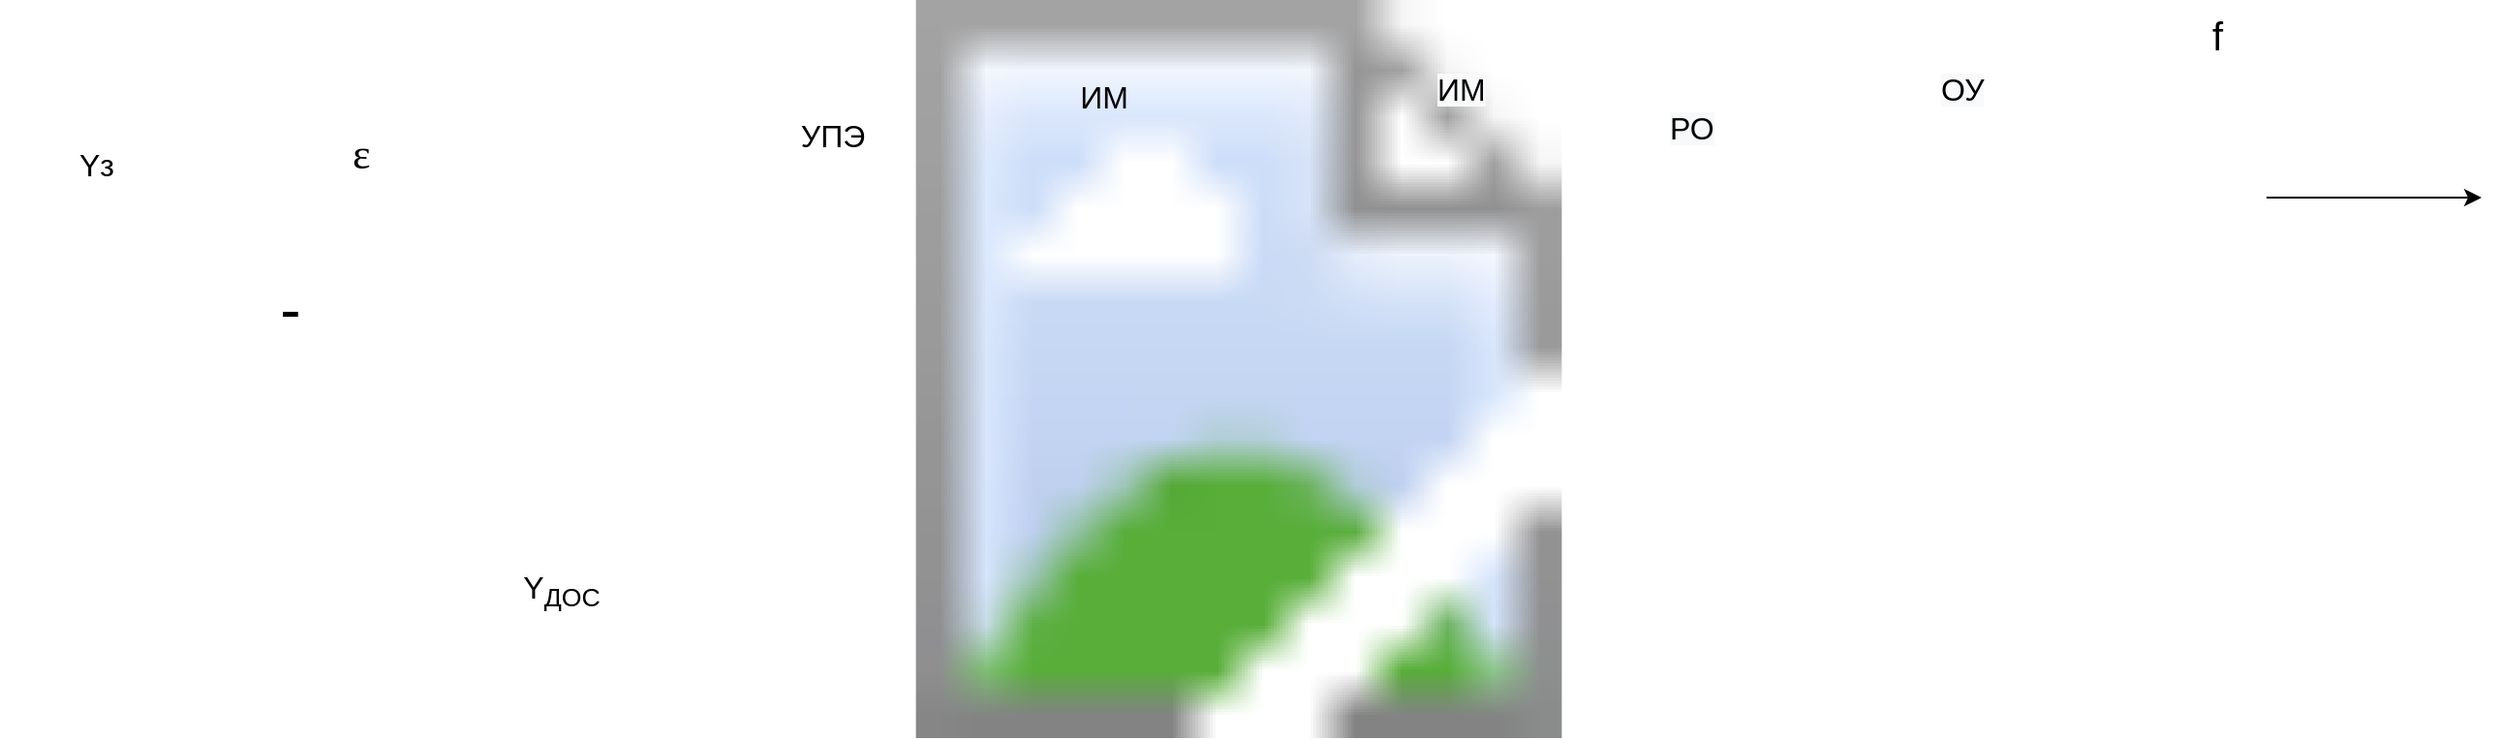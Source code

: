 <mxfile version="13.8.6" type="github">
  <diagram id="prtHgNgQTEPvFCAcTncT" name="Page-1">
    <mxGraphModel dx="1447" dy="803" grid="1" gridSize="10" guides="1" tooltips="1" connect="1" arrows="1" fold="1" page="1" pageScale="1" pageWidth="827" pageHeight="1169" backgroundImage="{&quot;src&quot;:&quot;https://sun9-62.userapi.com/bUwdQ_r1Hbyqh9aFNi7pPQg1DMhLqKl3jtLLug/gmX9P6yV-Qw.jpg&quot;,&quot;width&quot;:&quot;1279&quot;,&quot;height&quot;:&quot;381&quot;}" math="0" shadow="0">
      <root>
        <mxCell id="0" />
        <mxCell id="1" parent="0" />
        <mxCell id="dAuIzSRJb59oHiqUjFUF-1" value="&lt;font style=&quot;font-size: 16px&quot;&gt;Yз&lt;/font&gt;" style="text;html=1;strokeColor=none;fillColor=none;align=center;verticalAlign=middle;whiteSpace=wrap;rounded=0;" vertex="1" parent="1">
          <mxGeometry x="30" y="70" width="40" height="30" as="geometry" />
        </mxCell>
        <mxCell id="dAuIzSRJb59oHiqUjFUF-2" value="&lt;font style=&quot;font-size: 32px&quot;&gt;-&lt;/font&gt;" style="text;html=1;strokeColor=none;fillColor=none;align=center;verticalAlign=middle;whiteSpace=wrap;rounded=0;" vertex="1" parent="1">
          <mxGeometry x="130" y="150" width="40" height="20" as="geometry" />
        </mxCell>
        <mxCell id="dAuIzSRJb59oHiqUjFUF-6" value="&lt;span style=&quot;font-family: &amp;#34;times new roman&amp;#34; , serif&quot;&gt;&lt;font style=&quot;font-size: 22px&quot;&gt;ε&lt;/font&gt;&lt;/span&gt;" style="text;whiteSpace=wrap;html=1;" vertex="1" parent="1">
          <mxGeometry x="180" y="60" width="30" height="30" as="geometry" />
        </mxCell>
        <mxCell id="dAuIzSRJb59oHiqUjFUF-7" value="&lt;font style=&quot;font-size: 16px&quot;&gt;УПЭ&lt;/font&gt;" style="text;html=1;strokeColor=none;fillColor=none;align=center;verticalAlign=middle;whiteSpace=wrap;rounded=0;" vertex="1" parent="1">
          <mxGeometry x="410" y="60" width="40" height="20" as="geometry" />
        </mxCell>
        <mxCell id="dAuIzSRJb59oHiqUjFUF-10" value="&lt;font style=&quot;font-size: 16px&quot;&gt;ИМ&lt;/font&gt;" style="text;html=1;strokeColor=none;fillColor=none;align=center;verticalAlign=middle;whiteSpace=wrap;rounded=0;" vertex="1" parent="1">
          <mxGeometry x="550" y="40" width="40" height="20" as="geometry" />
        </mxCell>
        <mxCell id="dAuIzSRJb59oHiqUjFUF-12" value="&lt;span style=&quot;color: rgb(0, 0, 0); font-family: helvetica; font-size: 16px; font-style: normal; font-weight: 400; letter-spacing: normal; text-align: center; text-indent: 0px; text-transform: none; word-spacing: 0px; background-color: rgb(248, 249, 250); display: inline; float: none;&quot;&gt;ИМ&lt;/span&gt;" style="text;whiteSpace=wrap;html=1;" vertex="1" parent="1">
          <mxGeometry x="740" y="30" width="50" height="30" as="geometry" />
        </mxCell>
        <mxCell id="dAuIzSRJb59oHiqUjFUF-13" value="&lt;span style=&quot;color: rgb(0 , 0 , 0) ; font-family: &amp;#34;helvetica&amp;#34; ; font-size: 16px ; font-style: normal ; font-weight: 400 ; letter-spacing: normal ; text-align: center ; text-indent: 0px ; text-transform: none ; word-spacing: 0px ; background-color: rgb(248 , 249 , 250) ; display: inline ; float: none&quot;&gt;РО&lt;/span&gt;" style="text;whiteSpace=wrap;html=1;" vertex="1" parent="1">
          <mxGeometry x="860" y="50" width="50" height="30" as="geometry" />
        </mxCell>
        <mxCell id="dAuIzSRJb59oHiqUjFUF-14" value="&lt;span style=&quot;color: rgb(0 , 0 , 0) ; font-family: &amp;#34;helvetica&amp;#34; ; font-size: 16px ; font-style: normal ; font-weight: 400 ; letter-spacing: normal ; text-align: center ; text-indent: 0px ; text-transform: none ; word-spacing: 0px ; background-color: rgb(248 , 249 , 250) ; display: inline ; float: none&quot;&gt;ОУ&lt;/span&gt;" style="text;whiteSpace=wrap;html=1;" vertex="1" parent="1">
          <mxGeometry x="1000" y="30" width="50" height="30" as="geometry" />
        </mxCell>
        <mxCell id="dAuIzSRJb59oHiqUjFUF-15" value="&lt;div style=&quot;text-align: center&quot;&gt;&lt;font face=&quot;helvetica&quot; style=&quot;font-size: 20px&quot;&gt;f&lt;/font&gt;&lt;/div&gt;" style="text;whiteSpace=wrap;html=1;" vertex="1" parent="1">
          <mxGeometry x="1140" width="50" height="30" as="geometry" />
        </mxCell>
        <mxCell id="dAuIzSRJb59oHiqUjFUF-16" value="" style="endArrow=classic;html=1;startSize=5;" edge="1" parent="1">
          <mxGeometry width="50" height="50" relative="1" as="geometry">
            <mxPoint x="1170" y="102" as="sourcePoint" />
            <mxPoint x="1281" y="102" as="targetPoint" />
          </mxGeometry>
        </mxCell>
        <mxCell id="dAuIzSRJb59oHiqUjFUF-17" value="&lt;font style=&quot;font-size: 16px&quot;&gt;Y&lt;sub&gt;ДОС&lt;/sub&gt;&lt;/font&gt;" style="text;html=1;strokeColor=none;fillColor=none;align=center;verticalAlign=middle;whiteSpace=wrap;rounded=0;" vertex="1" parent="1">
          <mxGeometry x="270" y="290" width="40" height="30" as="geometry" />
        </mxCell>
      </root>
    </mxGraphModel>
  </diagram>
</mxfile>
